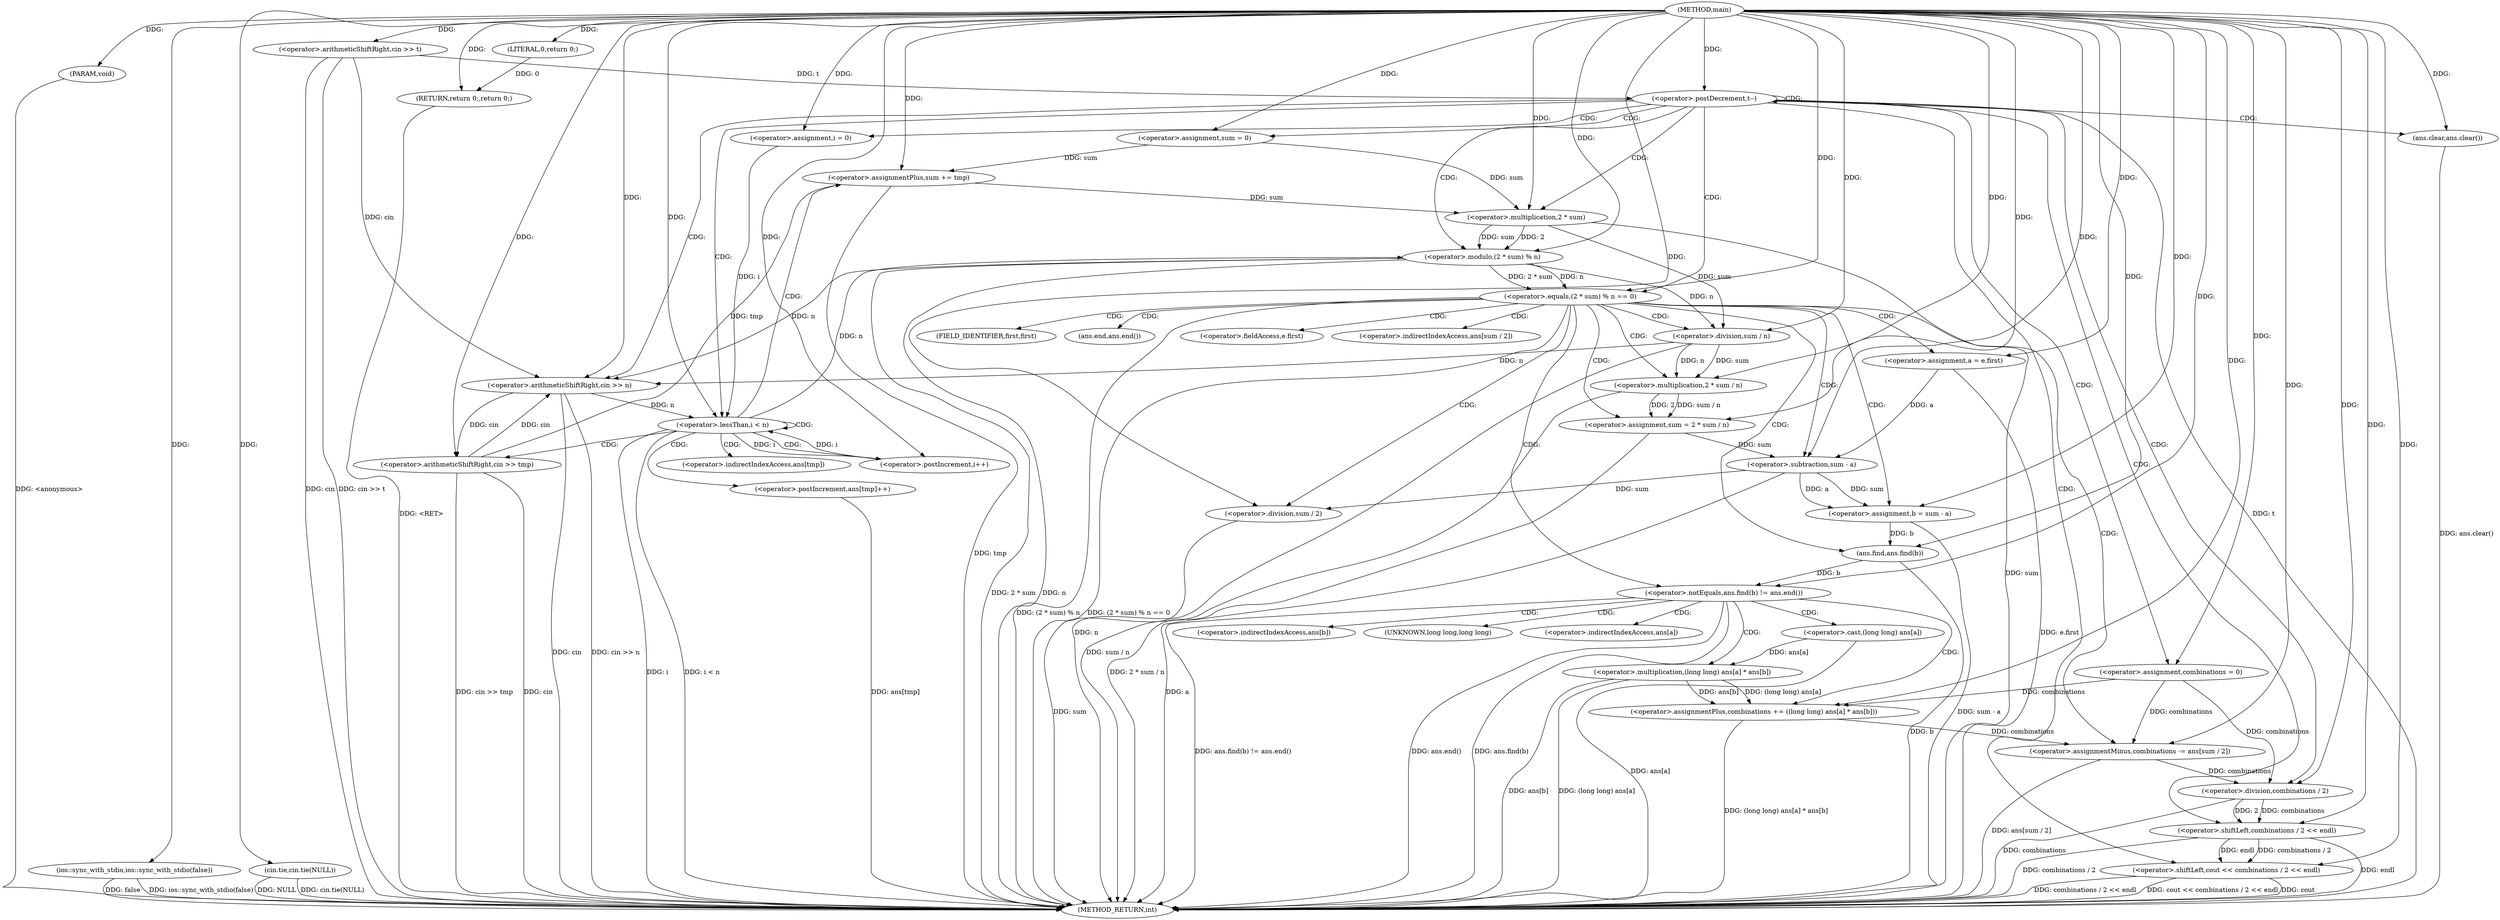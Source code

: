 digraph "main" {  
"1000101" [label = "(METHOD,main)" ]
"1000216" [label = "(METHOD_RETURN,int)" ]
"1000102" [label = "(PARAM,void)" ]
"1000104" [label = "(ios::sync_with_stdio,ios::sync_with_stdio(false))" ]
"1000106" [label = "(cin.tie,cin.tie(NULL))" ]
"1000110" [label = "(<operator>.arithmeticShiftRight,cin >> t)" ]
"1000214" [label = "(RETURN,return 0;,return 0;)" ]
"1000114" [label = "(<operator>.postDecrement,t--)" ]
"1000215" [label = "(LITERAL,0,return 0;)" ]
"1000119" [label = "(<operator>.assignment,sum = 0)" ]
"1000123" [label = "(<operator>.assignment,combinations = 0)" ]
"1000126" [label = "(<operator>.arithmeticShiftRight,cin >> n)" ]
"1000206" [label = "(<operator>.shiftLeft,cout << combinations / 2 << endl)" ]
"1000213" [label = "(ans.clear,ans.clear())" ]
"1000131" [label = "(<operator>.assignment,i = 0)" ]
"1000134" [label = "(<operator>.lessThan,i < n)" ]
"1000137" [label = "(<operator>.postIncrement,i++)" ]
"1000152" [label = "(<operator>.equals,(2 * sum) % n == 0)" ]
"1000141" [label = "(<operator>.arithmeticShiftRight,cin >> tmp)" ]
"1000144" [label = "(<operator>.postIncrement,ans[tmp]++)" ]
"1000148" [label = "(<operator>.assignmentPlus,sum += tmp)" ]
"1000160" [label = "(<operator>.assignment,sum = 2 * sum / n)" ]
"1000208" [label = "(<operator>.shiftLeft,combinations / 2 << endl)" ]
"1000153" [label = "(<operator>.modulo,(2 * sum) % n)" ]
"1000170" [label = "(<operator>.assignment,a = e.first)" ]
"1000176" [label = "(<operator>.assignment,b = sum - a)" ]
"1000199" [label = "(<operator>.assignmentMinus,combinations -= ans[sum / 2])" ]
"1000209" [label = "(<operator>.division,combinations / 2)" ]
"1000154" [label = "(<operator>.multiplication,2 * sum)" ]
"1000162" [label = "(<operator>.multiplication,2 * sum / n)" ]
"1000182" [label = "(<operator>.notEquals,ans.find(b) != ans.end())" ]
"1000164" [label = "(<operator>.division,sum / n)" ]
"1000178" [label = "(<operator>.subtraction,sum - a)" ]
"1000187" [label = "(<operator>.assignmentPlus,combinations += ((long long) ans[a] * ans[b]))" ]
"1000183" [label = "(ans.find,ans.find(b))" ]
"1000203" [label = "(<operator>.division,sum / 2)" ]
"1000189" [label = "(<operator>.multiplication,(long long) ans[a] * ans[b])" ]
"1000190" [label = "(<operator>.cast,(long long) ans[a])" ]
"1000145" [label = "(<operator>.indirectIndexAccess,ans[tmp])" ]
"1000172" [label = "(<operator>.fieldAccess,e.first)" ]
"1000201" [label = "(<operator>.indirectIndexAccess,ans[sum / 2])" ]
"1000174" [label = "(FIELD_IDENTIFIER,first,first)" ]
"1000185" [label = "(ans.end,ans.end())" ]
"1000195" [label = "(<operator>.indirectIndexAccess,ans[b])" ]
"1000191" [label = "(UNKNOWN,long long,long long)" ]
"1000192" [label = "(<operator>.indirectIndexAccess,ans[a])" ]
  "1000214" -> "1000216"  [ label = "DDG: <RET>"] 
  "1000102" -> "1000216"  [ label = "DDG: <anonymous>"] 
  "1000104" -> "1000216"  [ label = "DDG: ios::sync_with_stdio(false)"] 
  "1000106" -> "1000216"  [ label = "DDG: cin.tie(NULL)"] 
  "1000110" -> "1000216"  [ label = "DDG: cin"] 
  "1000110" -> "1000216"  [ label = "DDG: cin >> t"] 
  "1000114" -> "1000216"  [ label = "DDG: t"] 
  "1000126" -> "1000216"  [ label = "DDG: cin"] 
  "1000126" -> "1000216"  [ label = "DDG: cin >> n"] 
  "1000134" -> "1000216"  [ label = "DDG: i"] 
  "1000134" -> "1000216"  [ label = "DDG: i < n"] 
  "1000154" -> "1000216"  [ label = "DDG: sum"] 
  "1000153" -> "1000216"  [ label = "DDG: 2 * sum"] 
  "1000153" -> "1000216"  [ label = "DDG: n"] 
  "1000152" -> "1000216"  [ label = "DDG: (2 * sum) % n"] 
  "1000152" -> "1000216"  [ label = "DDG: (2 * sum) % n == 0"] 
  "1000164" -> "1000216"  [ label = "DDG: n"] 
  "1000162" -> "1000216"  [ label = "DDG: sum / n"] 
  "1000160" -> "1000216"  [ label = "DDG: 2 * sum / n"] 
  "1000170" -> "1000216"  [ label = "DDG: e.first"] 
  "1000178" -> "1000216"  [ label = "DDG: a"] 
  "1000176" -> "1000216"  [ label = "DDG: sum - a"] 
  "1000183" -> "1000216"  [ label = "DDG: b"] 
  "1000182" -> "1000216"  [ label = "DDG: ans.find(b)"] 
  "1000182" -> "1000216"  [ label = "DDG: ans.end()"] 
  "1000182" -> "1000216"  [ label = "DDG: ans.find(b) != ans.end()"] 
  "1000190" -> "1000216"  [ label = "DDG: ans[a]"] 
  "1000189" -> "1000216"  [ label = "DDG: (long long) ans[a]"] 
  "1000189" -> "1000216"  [ label = "DDG: ans[b]"] 
  "1000187" -> "1000216"  [ label = "DDG: (long long) ans[a] * ans[b]"] 
  "1000203" -> "1000216"  [ label = "DDG: sum"] 
  "1000199" -> "1000216"  [ label = "DDG: ans[sum / 2]"] 
  "1000209" -> "1000216"  [ label = "DDG: combinations"] 
  "1000208" -> "1000216"  [ label = "DDG: combinations / 2"] 
  "1000206" -> "1000216"  [ label = "DDG: combinations / 2 << endl"] 
  "1000206" -> "1000216"  [ label = "DDG: cout << combinations / 2 << endl"] 
  "1000213" -> "1000216"  [ label = "DDG: ans.clear()"] 
  "1000141" -> "1000216"  [ label = "DDG: cin"] 
  "1000141" -> "1000216"  [ label = "DDG: cin >> tmp"] 
  "1000144" -> "1000216"  [ label = "DDG: ans[tmp]"] 
  "1000148" -> "1000216"  [ label = "DDG: tmp"] 
  "1000206" -> "1000216"  [ label = "DDG: cout"] 
  "1000208" -> "1000216"  [ label = "DDG: endl"] 
  "1000106" -> "1000216"  [ label = "DDG: NULL"] 
  "1000104" -> "1000216"  [ label = "DDG: false"] 
  "1000101" -> "1000102"  [ label = "DDG: "] 
  "1000215" -> "1000214"  [ label = "DDG: 0"] 
  "1000101" -> "1000214"  [ label = "DDG: "] 
  "1000101" -> "1000104"  [ label = "DDG: "] 
  "1000101" -> "1000106"  [ label = "DDG: "] 
  "1000101" -> "1000110"  [ label = "DDG: "] 
  "1000101" -> "1000215"  [ label = "DDG: "] 
  "1000110" -> "1000114"  [ label = "DDG: t"] 
  "1000101" -> "1000114"  [ label = "DDG: "] 
  "1000101" -> "1000119"  [ label = "DDG: "] 
  "1000101" -> "1000123"  [ label = "DDG: "] 
  "1000101" -> "1000213"  [ label = "DDG: "] 
  "1000110" -> "1000126"  [ label = "DDG: cin"] 
  "1000141" -> "1000126"  [ label = "DDG: cin"] 
  "1000101" -> "1000126"  [ label = "DDG: "] 
  "1000153" -> "1000126"  [ label = "DDG: n"] 
  "1000164" -> "1000126"  [ label = "DDG: n"] 
  "1000101" -> "1000131"  [ label = "DDG: "] 
  "1000101" -> "1000206"  [ label = "DDG: "] 
  "1000208" -> "1000206"  [ label = "DDG: combinations / 2"] 
  "1000208" -> "1000206"  [ label = "DDG: endl"] 
  "1000131" -> "1000134"  [ label = "DDG: i"] 
  "1000137" -> "1000134"  [ label = "DDG: i"] 
  "1000101" -> "1000134"  [ label = "DDG: "] 
  "1000126" -> "1000134"  [ label = "DDG: n"] 
  "1000134" -> "1000137"  [ label = "DDG: i"] 
  "1000101" -> "1000137"  [ label = "DDG: "] 
  "1000141" -> "1000148"  [ label = "DDG: tmp"] 
  "1000101" -> "1000148"  [ label = "DDG: "] 
  "1000153" -> "1000152"  [ label = "DDG: 2 * sum"] 
  "1000153" -> "1000152"  [ label = "DDG: n"] 
  "1000101" -> "1000152"  [ label = "DDG: "] 
  "1000162" -> "1000160"  [ label = "DDG: 2"] 
  "1000162" -> "1000160"  [ label = "DDG: sum / n"] 
  "1000209" -> "1000208"  [ label = "DDG: combinations"] 
  "1000209" -> "1000208"  [ label = "DDG: 2"] 
  "1000101" -> "1000208"  [ label = "DDG: "] 
  "1000126" -> "1000141"  [ label = "DDG: cin"] 
  "1000101" -> "1000141"  [ label = "DDG: "] 
  "1000119" -> "1000148"  [ label = "DDG: sum"] 
  "1000154" -> "1000153"  [ label = "DDG: 2"] 
  "1000154" -> "1000153"  [ label = "DDG: sum"] 
  "1000134" -> "1000153"  [ label = "DDG: n"] 
  "1000101" -> "1000153"  [ label = "DDG: "] 
  "1000101" -> "1000160"  [ label = "DDG: "] 
  "1000178" -> "1000176"  [ label = "DDG: sum"] 
  "1000178" -> "1000176"  [ label = "DDG: a"] 
  "1000123" -> "1000209"  [ label = "DDG: combinations"] 
  "1000199" -> "1000209"  [ label = "DDG: combinations"] 
  "1000101" -> "1000209"  [ label = "DDG: "] 
  "1000101" -> "1000154"  [ label = "DDG: "] 
  "1000119" -> "1000154"  [ label = "DDG: sum"] 
  "1000148" -> "1000154"  [ label = "DDG: sum"] 
  "1000101" -> "1000162"  [ label = "DDG: "] 
  "1000164" -> "1000162"  [ label = "DDG: sum"] 
  "1000164" -> "1000162"  [ label = "DDG: n"] 
  "1000101" -> "1000170"  [ label = "DDG: "] 
  "1000101" -> "1000176"  [ label = "DDG: "] 
  "1000123" -> "1000199"  [ label = "DDG: combinations"] 
  "1000187" -> "1000199"  [ label = "DDG: combinations"] 
  "1000101" -> "1000199"  [ label = "DDG: "] 
  "1000154" -> "1000164"  [ label = "DDG: sum"] 
  "1000101" -> "1000164"  [ label = "DDG: "] 
  "1000153" -> "1000164"  [ label = "DDG: n"] 
  "1000160" -> "1000178"  [ label = "DDG: sum"] 
  "1000101" -> "1000178"  [ label = "DDG: "] 
  "1000170" -> "1000178"  [ label = "DDG: a"] 
  "1000183" -> "1000182"  [ label = "DDG: b"] 
  "1000101" -> "1000182"  [ label = "DDG: "] 
  "1000189" -> "1000187"  [ label = "DDG: ans[b]"] 
  "1000189" -> "1000187"  [ label = "DDG: (long long) ans[a]"] 
  "1000176" -> "1000183"  [ label = "DDG: b"] 
  "1000101" -> "1000183"  [ label = "DDG: "] 
  "1000123" -> "1000187"  [ label = "DDG: combinations"] 
  "1000101" -> "1000187"  [ label = "DDG: "] 
  "1000178" -> "1000203"  [ label = "DDG: sum"] 
  "1000101" -> "1000203"  [ label = "DDG: "] 
  "1000190" -> "1000189"  [ label = "DDG: ans[a]"] 
  "1000114" -> "1000153"  [ label = "CDG: "] 
  "1000114" -> "1000208"  [ label = "CDG: "] 
  "1000114" -> "1000152"  [ label = "CDG: "] 
  "1000114" -> "1000213"  [ label = "CDG: "] 
  "1000114" -> "1000119"  [ label = "CDG: "] 
  "1000114" -> "1000114"  [ label = "CDG: "] 
  "1000114" -> "1000131"  [ label = "CDG: "] 
  "1000114" -> "1000206"  [ label = "CDG: "] 
  "1000114" -> "1000126"  [ label = "CDG: "] 
  "1000114" -> "1000123"  [ label = "CDG: "] 
  "1000114" -> "1000154"  [ label = "CDG: "] 
  "1000114" -> "1000209"  [ label = "CDG: "] 
  "1000114" -> "1000134"  [ label = "CDG: "] 
  "1000134" -> "1000141"  [ label = "CDG: "] 
  "1000134" -> "1000148"  [ label = "CDG: "] 
  "1000134" -> "1000144"  [ label = "CDG: "] 
  "1000134" -> "1000137"  [ label = "CDG: "] 
  "1000134" -> "1000145"  [ label = "CDG: "] 
  "1000134" -> "1000134"  [ label = "CDG: "] 
  "1000152" -> "1000164"  [ label = "CDG: "] 
  "1000152" -> "1000174"  [ label = "CDG: "] 
  "1000152" -> "1000199"  [ label = "CDG: "] 
  "1000152" -> "1000182"  [ label = "CDG: "] 
  "1000152" -> "1000183"  [ label = "CDG: "] 
  "1000152" -> "1000172"  [ label = "CDG: "] 
  "1000152" -> "1000178"  [ label = "CDG: "] 
  "1000152" -> "1000203"  [ label = "CDG: "] 
  "1000152" -> "1000201"  [ label = "CDG: "] 
  "1000152" -> "1000160"  [ label = "CDG: "] 
  "1000152" -> "1000170"  [ label = "CDG: "] 
  "1000152" -> "1000176"  [ label = "CDG: "] 
  "1000152" -> "1000162"  [ label = "CDG: "] 
  "1000152" -> "1000185"  [ label = "CDG: "] 
  "1000182" -> "1000191"  [ label = "CDG: "] 
  "1000182" -> "1000195"  [ label = "CDG: "] 
  "1000182" -> "1000189"  [ label = "CDG: "] 
  "1000182" -> "1000190"  [ label = "CDG: "] 
  "1000182" -> "1000192"  [ label = "CDG: "] 
  "1000182" -> "1000187"  [ label = "CDG: "] 
}
